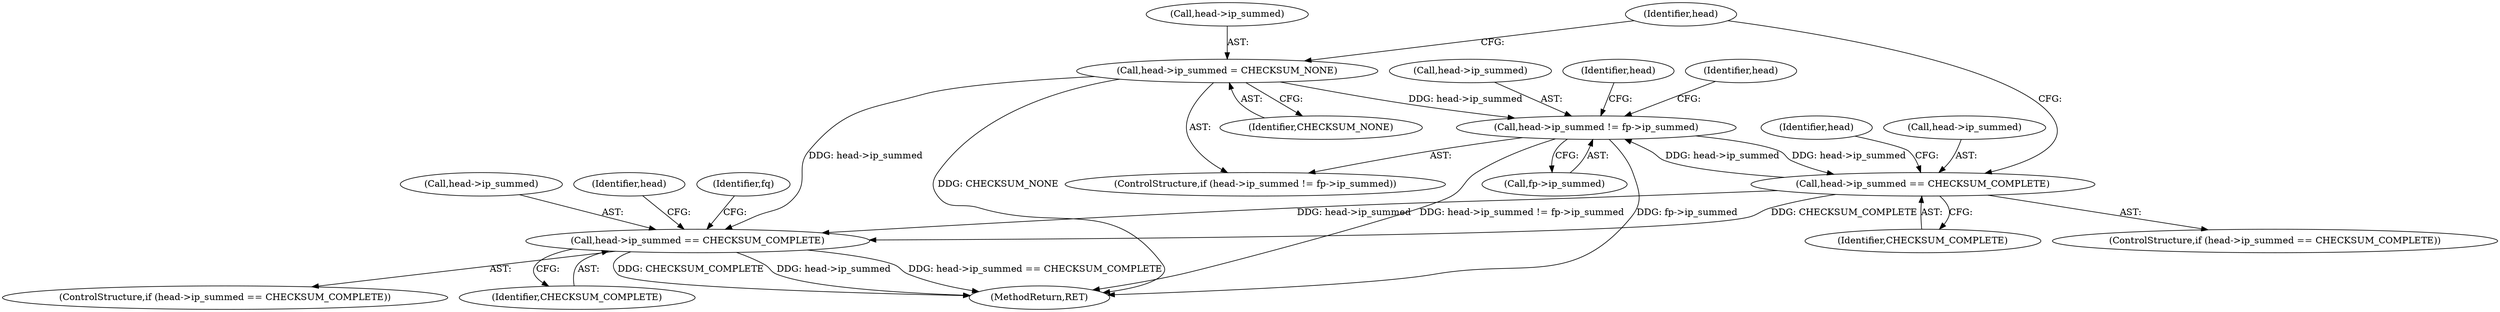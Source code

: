 digraph "0_linux_9e2dcf72023d1447f09c47d77c99b0c49659e5ce_0@pointer" {
"1000465" [label="(Call,head->ip_summed == CHECKSUM_COMPLETE)"];
"1000400" [label="(Call,head->ip_summed = CHECKSUM_NONE)"];
"1000407" [label="(Call,head->ip_summed == CHECKSUM_COMPLETE)"];
"1000393" [label="(Call,head->ip_summed != fp->ip_summed)"];
"1000464" [label="(ControlStructure,if (head->ip_summed == CHECKSUM_COMPLETE))"];
"1000401" [label="(Call,head->ip_summed)"];
"1000411" [label="(Identifier,CHECKSUM_COMPLETE)"];
"1000392" [label="(ControlStructure,if (head->ip_summed != fp->ip_summed))"];
"1000414" [label="(Identifier,head)"];
"1000485" [label="(Identifier,fq)"];
"1000466" [label="(Call,head->ip_summed)"];
"1000406" [label="(ControlStructure,if (head->ip_summed == CHECKSUM_COMPLETE))"];
"1000465" [label="(Call,head->ip_summed == CHECKSUM_COMPLETE)"];
"1000404" [label="(Identifier,CHECKSUM_NONE)"];
"1000393" [label="(Call,head->ip_summed != fp->ip_summed)"];
"1000409" [label="(Identifier,head)"];
"1000402" [label="(Identifier,head)"];
"1000472" [label="(Identifier,head)"];
"1000556" [label="(MethodReturn,RET)"];
"1000397" [label="(Call,fp->ip_summed)"];
"1000407" [label="(Call,head->ip_summed == CHECKSUM_COMPLETE)"];
"1000400" [label="(Call,head->ip_summed = CHECKSUM_NONE)"];
"1000408" [label="(Call,head->ip_summed)"];
"1000469" [label="(Identifier,CHECKSUM_COMPLETE)"];
"1000394" [label="(Call,head->ip_summed)"];
"1000425" [label="(Identifier,head)"];
"1000465" -> "1000464"  [label="AST: "];
"1000465" -> "1000469"  [label="CFG: "];
"1000466" -> "1000465"  [label="AST: "];
"1000469" -> "1000465"  [label="AST: "];
"1000472" -> "1000465"  [label="CFG: "];
"1000485" -> "1000465"  [label="CFG: "];
"1000465" -> "1000556"  [label="DDG: head->ip_summed == CHECKSUM_COMPLETE"];
"1000465" -> "1000556"  [label="DDG: CHECKSUM_COMPLETE"];
"1000465" -> "1000556"  [label="DDG: head->ip_summed"];
"1000400" -> "1000465"  [label="DDG: head->ip_summed"];
"1000407" -> "1000465"  [label="DDG: head->ip_summed"];
"1000407" -> "1000465"  [label="DDG: CHECKSUM_COMPLETE"];
"1000400" -> "1000392"  [label="AST: "];
"1000400" -> "1000404"  [label="CFG: "];
"1000401" -> "1000400"  [label="AST: "];
"1000404" -> "1000400"  [label="AST: "];
"1000425" -> "1000400"  [label="CFG: "];
"1000400" -> "1000556"  [label="DDG: CHECKSUM_NONE"];
"1000400" -> "1000393"  [label="DDG: head->ip_summed"];
"1000407" -> "1000406"  [label="AST: "];
"1000407" -> "1000411"  [label="CFG: "];
"1000408" -> "1000407"  [label="AST: "];
"1000411" -> "1000407"  [label="AST: "];
"1000414" -> "1000407"  [label="CFG: "];
"1000425" -> "1000407"  [label="CFG: "];
"1000407" -> "1000393"  [label="DDG: head->ip_summed"];
"1000393" -> "1000407"  [label="DDG: head->ip_summed"];
"1000393" -> "1000392"  [label="AST: "];
"1000393" -> "1000397"  [label="CFG: "];
"1000394" -> "1000393"  [label="AST: "];
"1000397" -> "1000393"  [label="AST: "];
"1000402" -> "1000393"  [label="CFG: "];
"1000409" -> "1000393"  [label="CFG: "];
"1000393" -> "1000556"  [label="DDG: fp->ip_summed"];
"1000393" -> "1000556"  [label="DDG: head->ip_summed != fp->ip_summed"];
}
